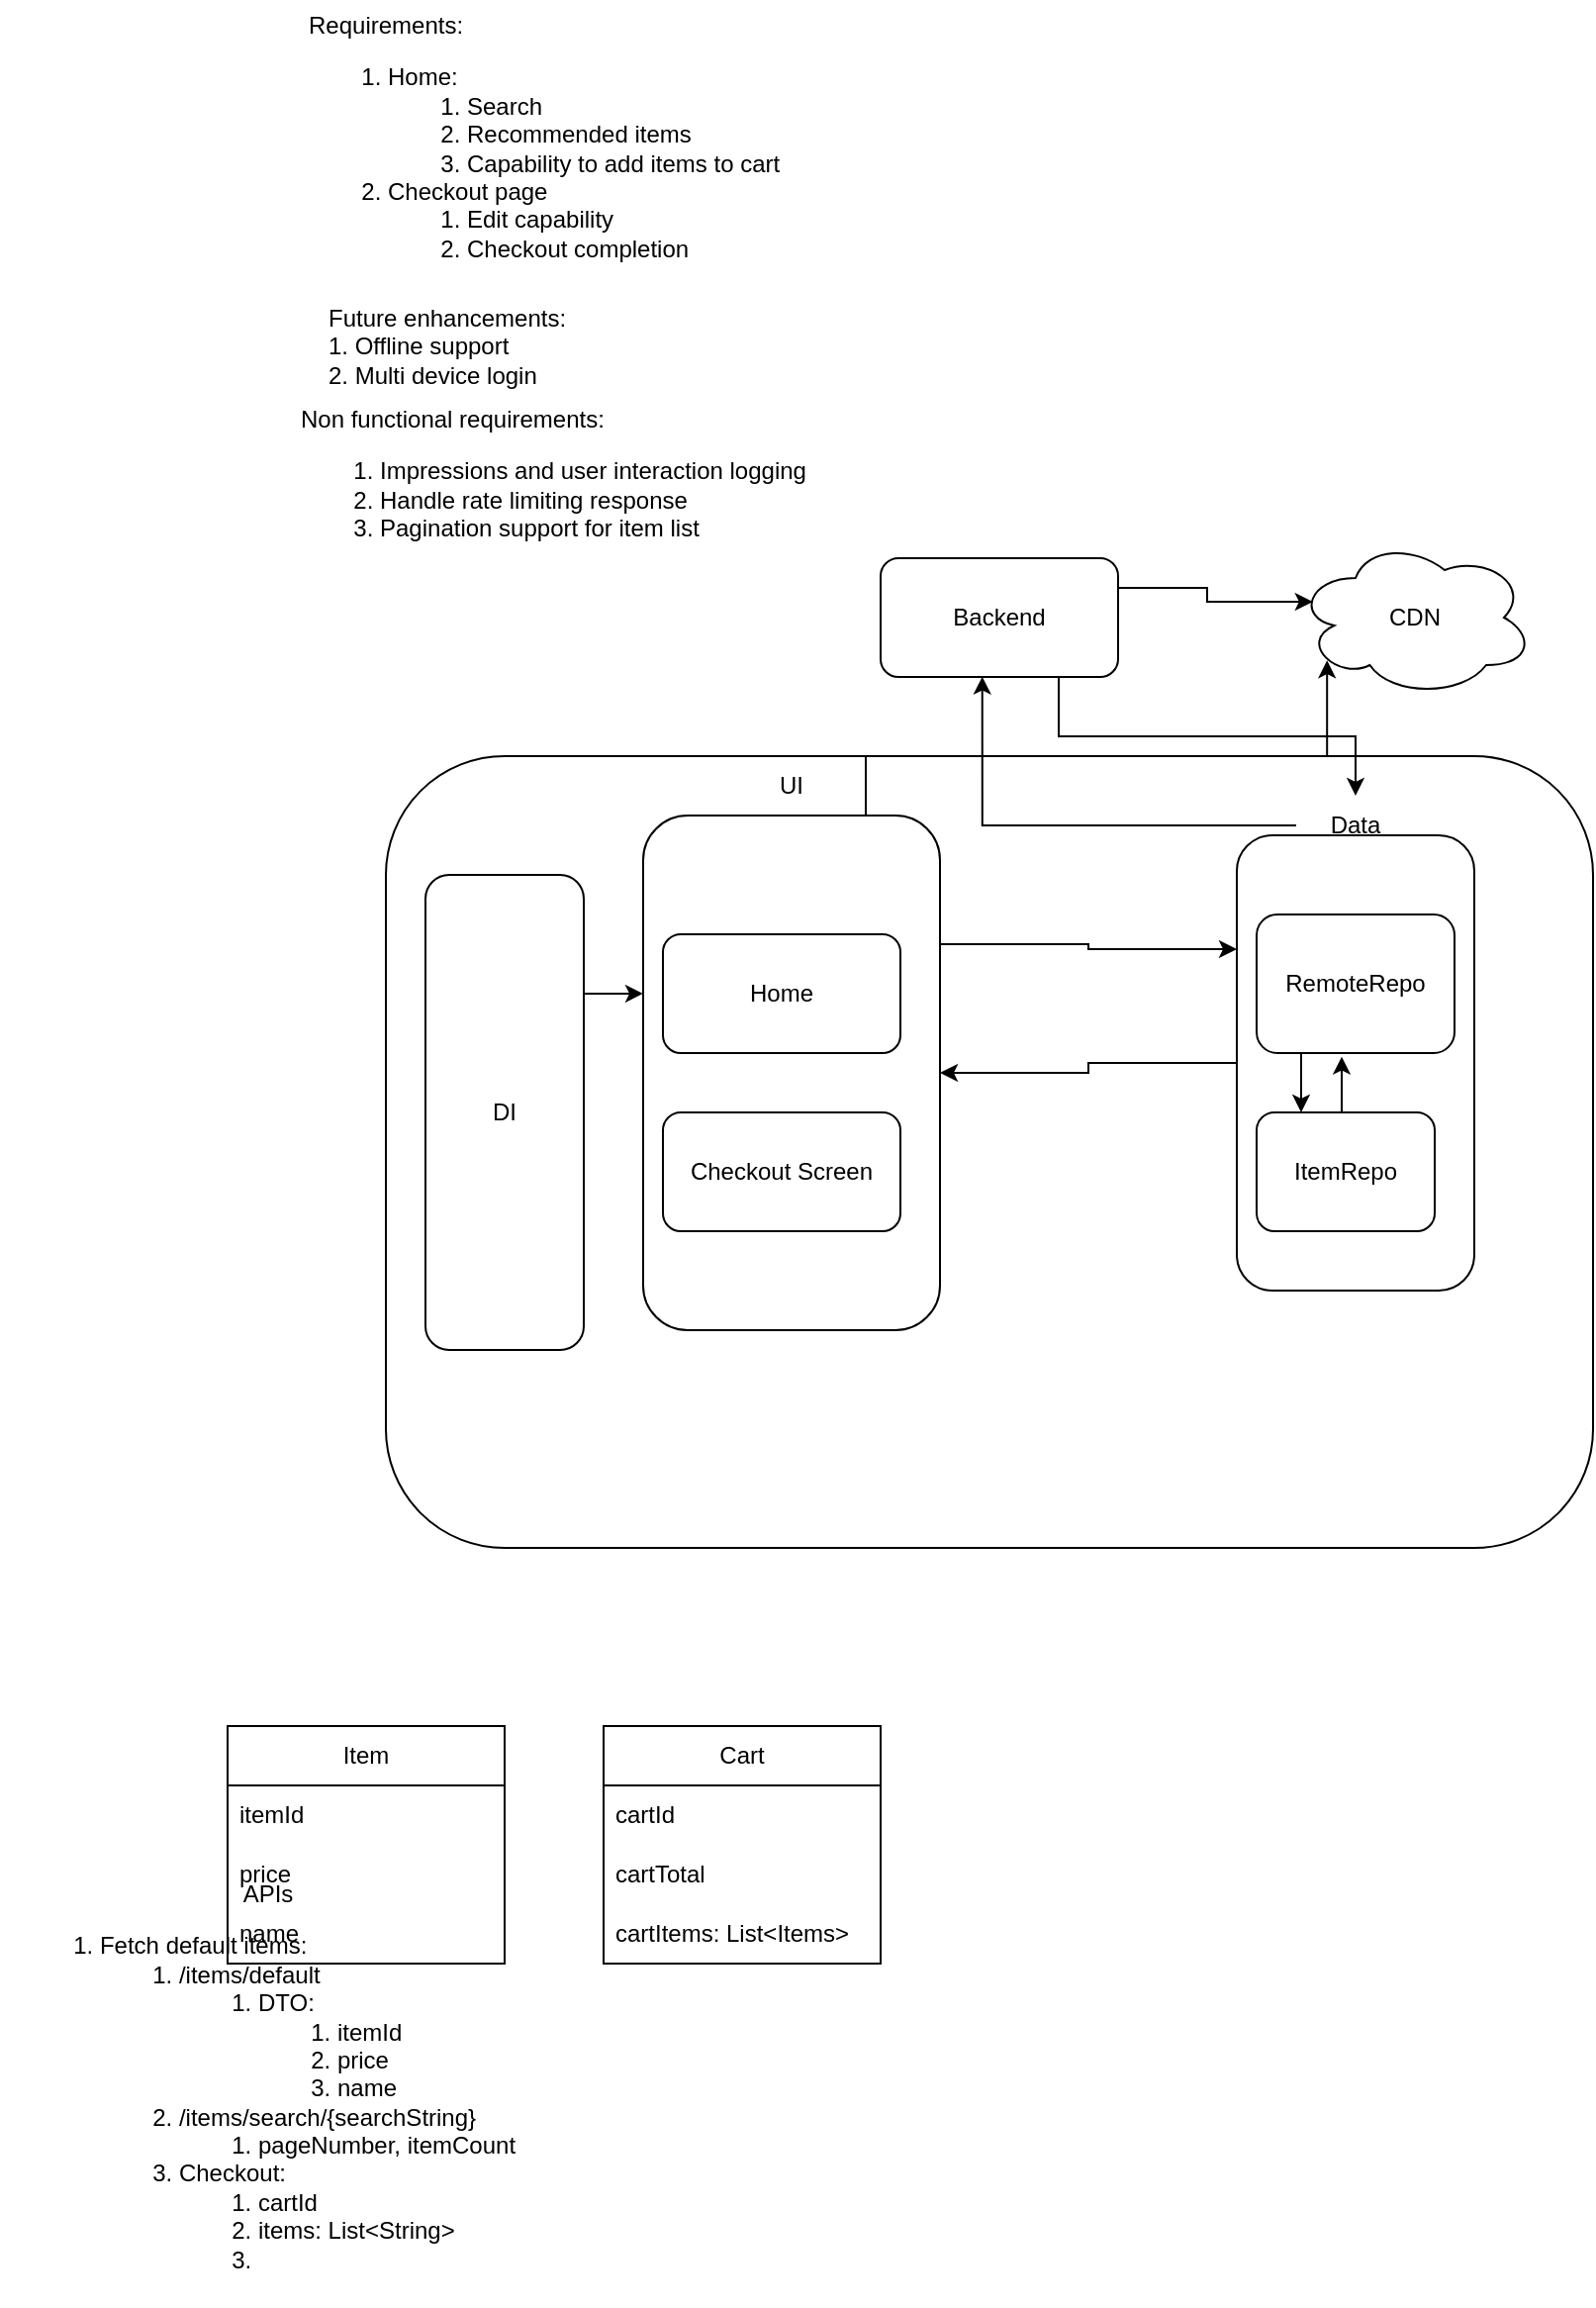 <mxfile version="24.8.4">
  <diagram name="Page-1" id="dQo4iJpqrqh9EPGC-Yrt">
    <mxGraphModel dx="1635" dy="1571" grid="1" gridSize="10" guides="1" tooltips="1" connect="1" arrows="1" fold="1" page="1" pageScale="1" pageWidth="827" pageHeight="1169" math="0" shadow="0">
      <root>
        <mxCell id="0" />
        <mxCell id="1" parent="0" />
        <mxCell id="kLqTMLDqXcwHvFE59BFo-1" value="Requirements:&lt;div&gt;&lt;ol&gt;&lt;li&gt;Home:&lt;/li&gt;&lt;ol&gt;&lt;li style=&quot;&quot;&gt;Search&lt;/li&gt;&lt;li style=&quot;&quot;&gt;Recommended items&lt;/li&gt;&lt;li style=&quot;&quot;&gt;Capability to add items to cart&lt;/li&gt;&lt;/ol&gt;&lt;li&gt;Checkout page&lt;/li&gt;&lt;ol&gt;&lt;li&gt;Edit capability&lt;/li&gt;&lt;li&gt;Checkout completion&lt;/li&gt;&lt;/ol&gt;&lt;/ol&gt;&lt;/div&gt;" style="text;html=1;align=left;verticalAlign=middle;resizable=0;points=[];autosize=1;strokeColor=none;fillColor=none;" vertex="1" parent="1">
          <mxGeometry x="-201" y="-32" width="260" height="150" as="geometry" />
        </mxCell>
        <mxCell id="kLqTMLDqXcwHvFE59BFo-2" value="Future enhancements:&lt;div&gt;1. Offline support&lt;/div&gt;&lt;div&gt;2. Multi device login&lt;/div&gt;" style="text;html=1;align=left;verticalAlign=middle;resizable=0;points=[];autosize=1;strokeColor=none;fillColor=none;" vertex="1" parent="1">
          <mxGeometry x="-191" y="113" width="140" height="60" as="geometry" />
        </mxCell>
        <mxCell id="kLqTMLDqXcwHvFE59BFo-3" value="Non functional requirements:&lt;div&gt;&lt;ol&gt;&lt;li&gt;Impressions and user interaction logging&lt;/li&gt;&lt;li&gt;Handle rate limiting response&lt;/li&gt;&lt;li&gt;Pagination support for item list&lt;/li&gt;&lt;/ol&gt;&lt;/div&gt;" style="text;html=1;align=left;verticalAlign=middle;resizable=0;points=[];autosize=1;strokeColor=none;fillColor=none;" vertex="1" parent="1">
          <mxGeometry x="-205" y="163" width="280" height="100" as="geometry" />
        </mxCell>
        <mxCell id="kLqTMLDqXcwHvFE59BFo-4" value="" style="rounded=1;whiteSpace=wrap;html=1;" vertex="1" parent="1">
          <mxGeometry x="-160" y="350" width="610" height="400" as="geometry" />
        </mxCell>
        <mxCell id="kLqTMLDqXcwHvFE59BFo-5" value="Home" style="rounded=1;whiteSpace=wrap;html=1;" vertex="1" parent="1">
          <mxGeometry x="-20" y="440" width="120" height="60" as="geometry" />
        </mxCell>
        <mxCell id="kLqTMLDqXcwHvFE59BFo-6" value="Checkout Screen" style="rounded=1;whiteSpace=wrap;html=1;" vertex="1" parent="1">
          <mxGeometry x="-20" y="530" width="120" height="60" as="geometry" />
        </mxCell>
        <mxCell id="kLqTMLDqXcwHvFE59BFo-24" style="edgeStyle=orthogonalEdgeStyle;rounded=0;orthogonalLoop=1;jettySize=auto;html=1;exitX=0;exitY=0.5;exitDx=0;exitDy=0;entryX=1;entryY=0.5;entryDx=0;entryDy=0;" edge="1" parent="1" source="kLqTMLDqXcwHvFE59BFo-7" target="kLqTMLDqXcwHvFE59BFo-19">
          <mxGeometry relative="1" as="geometry" />
        </mxCell>
        <mxCell id="kLqTMLDqXcwHvFE59BFo-7" value="" style="rounded=1;whiteSpace=wrap;html=1;" vertex="1" parent="1">
          <mxGeometry x="270" y="390" width="120" height="230" as="geometry" />
        </mxCell>
        <mxCell id="kLqTMLDqXcwHvFE59BFo-8" value="Data" style="text;html=1;align=center;verticalAlign=middle;whiteSpace=wrap;rounded=0;" vertex="1" parent="1">
          <mxGeometry x="300" y="370" width="60" height="30" as="geometry" />
        </mxCell>
        <mxCell id="kLqTMLDqXcwHvFE59BFo-11" style="edgeStyle=orthogonalEdgeStyle;rounded=0;orthogonalLoop=1;jettySize=auto;html=1;exitX=0.25;exitY=1;exitDx=0;exitDy=0;entryX=0.25;entryY=0;entryDx=0;entryDy=0;" edge="1" parent="1" source="kLqTMLDqXcwHvFE59BFo-9" target="kLqTMLDqXcwHvFE59BFo-10">
          <mxGeometry relative="1" as="geometry" />
        </mxCell>
        <mxCell id="kLqTMLDqXcwHvFE59BFo-9" value="RemoteRepo" style="rounded=1;whiteSpace=wrap;html=1;" vertex="1" parent="1">
          <mxGeometry x="280" y="430" width="100" height="70" as="geometry" />
        </mxCell>
        <mxCell id="kLqTMLDqXcwHvFE59BFo-10" value="ItemRepo" style="rounded=1;whiteSpace=wrap;html=1;" vertex="1" parent="1">
          <mxGeometry x="280" y="530" width="90" height="60" as="geometry" />
        </mxCell>
        <mxCell id="kLqTMLDqXcwHvFE59BFo-13" style="edgeStyle=orthogonalEdgeStyle;rounded=0;orthogonalLoop=1;jettySize=auto;html=1;exitX=0.5;exitY=0;exitDx=0;exitDy=0;entryX=0.43;entryY=1.026;entryDx=0;entryDy=0;entryPerimeter=0;" edge="1" parent="1" source="kLqTMLDqXcwHvFE59BFo-10" target="kLqTMLDqXcwHvFE59BFo-9">
          <mxGeometry relative="1" as="geometry" />
        </mxCell>
        <mxCell id="kLqTMLDqXcwHvFE59BFo-18" style="edgeStyle=orthogonalEdgeStyle;rounded=0;orthogonalLoop=1;jettySize=auto;html=1;exitX=0.75;exitY=1;exitDx=0;exitDy=0;" edge="1" parent="1" source="kLqTMLDqXcwHvFE59BFo-14" target="kLqTMLDqXcwHvFE59BFo-8">
          <mxGeometry relative="1" as="geometry" />
        </mxCell>
        <mxCell id="kLqTMLDqXcwHvFE59BFo-14" value="Backend" style="rounded=1;whiteSpace=wrap;html=1;" vertex="1" parent="1">
          <mxGeometry x="90" y="250" width="120" height="60" as="geometry" />
        </mxCell>
        <mxCell id="kLqTMLDqXcwHvFE59BFo-15" value="CDN" style="ellipse;shape=cloud;whiteSpace=wrap;html=1;" vertex="1" parent="1">
          <mxGeometry x="300" y="240" width="120" height="80" as="geometry" />
        </mxCell>
        <mxCell id="kLqTMLDqXcwHvFE59BFo-16" style="edgeStyle=orthogonalEdgeStyle;rounded=0;orthogonalLoop=1;jettySize=auto;html=1;exitX=1;exitY=0.25;exitDx=0;exitDy=0;entryX=0.07;entryY=0.4;entryDx=0;entryDy=0;entryPerimeter=0;" edge="1" parent="1" source="kLqTMLDqXcwHvFE59BFo-14" target="kLqTMLDqXcwHvFE59BFo-15">
          <mxGeometry relative="1" as="geometry" />
        </mxCell>
        <mxCell id="kLqTMLDqXcwHvFE59BFo-23" style="edgeStyle=orthogonalEdgeStyle;rounded=0;orthogonalLoop=1;jettySize=auto;html=1;exitX=1;exitY=0.25;exitDx=0;exitDy=0;entryX=0;entryY=0.25;entryDx=0;entryDy=0;" edge="1" parent="1" source="kLqTMLDqXcwHvFE59BFo-19" target="kLqTMLDqXcwHvFE59BFo-7">
          <mxGeometry relative="1" as="geometry" />
        </mxCell>
        <mxCell id="kLqTMLDqXcwHvFE59BFo-19" value="" style="rounded=1;whiteSpace=wrap;html=1;fillColor=none;" vertex="1" parent="1">
          <mxGeometry x="-30" y="380" width="150" height="260" as="geometry" />
        </mxCell>
        <mxCell id="kLqTMLDqXcwHvFE59BFo-17" style="edgeStyle=orthogonalEdgeStyle;rounded=0;orthogonalLoop=1;jettySize=auto;html=1;exitX=0;exitY=0.5;exitDx=0;exitDy=0;entryX=0.428;entryY=0.997;entryDx=0;entryDy=0;entryPerimeter=0;" edge="1" parent="1" source="kLqTMLDqXcwHvFE59BFo-8" target="kLqTMLDqXcwHvFE59BFo-14">
          <mxGeometry relative="1" as="geometry" />
        </mxCell>
        <mxCell id="kLqTMLDqXcwHvFE59BFo-20" value="UI" style="text;html=1;align=center;verticalAlign=middle;whiteSpace=wrap;rounded=0;" vertex="1" parent="1">
          <mxGeometry x="15" y="350" width="60" height="30" as="geometry" />
        </mxCell>
        <mxCell id="kLqTMLDqXcwHvFE59BFo-21" value="DI" style="rounded=1;whiteSpace=wrap;html=1;" vertex="1" parent="1">
          <mxGeometry x="-140" y="410" width="80" height="240" as="geometry" />
        </mxCell>
        <mxCell id="kLqTMLDqXcwHvFE59BFo-22" style="edgeStyle=orthogonalEdgeStyle;rounded=0;orthogonalLoop=1;jettySize=auto;html=1;exitX=1;exitY=0.25;exitDx=0;exitDy=0;entryX=0;entryY=0.346;entryDx=0;entryDy=0;entryPerimeter=0;" edge="1" parent="1" source="kLqTMLDqXcwHvFE59BFo-21" target="kLqTMLDqXcwHvFE59BFo-19">
          <mxGeometry relative="1" as="geometry" />
        </mxCell>
        <mxCell id="kLqTMLDqXcwHvFE59BFo-25" style="edgeStyle=orthogonalEdgeStyle;rounded=0;orthogonalLoop=1;jettySize=auto;html=1;exitX=0.75;exitY=0;exitDx=0;exitDy=0;entryX=0.13;entryY=0.77;entryDx=0;entryDy=0;entryPerimeter=0;" edge="1" parent="1" source="kLqTMLDqXcwHvFE59BFo-19" target="kLqTMLDqXcwHvFE59BFo-15">
          <mxGeometry relative="1" as="geometry" />
        </mxCell>
        <mxCell id="kLqTMLDqXcwHvFE59BFo-26" value="Item" style="swimlane;fontStyle=0;childLayout=stackLayout;horizontal=1;startSize=30;horizontalStack=0;resizeParent=1;resizeParentMax=0;resizeLast=0;collapsible=1;marginBottom=0;whiteSpace=wrap;html=1;" vertex="1" parent="1">
          <mxGeometry x="-240" y="840" width="140" height="120" as="geometry" />
        </mxCell>
        <mxCell id="kLqTMLDqXcwHvFE59BFo-27" value="itemId" style="text;strokeColor=none;fillColor=none;align=left;verticalAlign=middle;spacingLeft=4;spacingRight=4;overflow=hidden;points=[[0,0.5],[1,0.5]];portConstraint=eastwest;rotatable=0;whiteSpace=wrap;html=1;" vertex="1" parent="kLqTMLDqXcwHvFE59BFo-26">
          <mxGeometry y="30" width="140" height="30" as="geometry" />
        </mxCell>
        <mxCell id="kLqTMLDqXcwHvFE59BFo-28" value="price" style="text;strokeColor=none;fillColor=none;align=left;verticalAlign=middle;spacingLeft=4;spacingRight=4;overflow=hidden;points=[[0,0.5],[1,0.5]];portConstraint=eastwest;rotatable=0;whiteSpace=wrap;html=1;" vertex="1" parent="kLqTMLDqXcwHvFE59BFo-26">
          <mxGeometry y="60" width="140" height="30" as="geometry" />
        </mxCell>
        <mxCell id="kLqTMLDqXcwHvFE59BFo-29" value="name" style="text;strokeColor=none;fillColor=none;align=left;verticalAlign=middle;spacingLeft=4;spacingRight=4;overflow=hidden;points=[[0,0.5],[1,0.5]];portConstraint=eastwest;rotatable=0;whiteSpace=wrap;html=1;" vertex="1" parent="kLqTMLDqXcwHvFE59BFo-26">
          <mxGeometry y="90" width="140" height="30" as="geometry" />
        </mxCell>
        <mxCell id="kLqTMLDqXcwHvFE59BFo-30" value="Cart" style="swimlane;fontStyle=0;childLayout=stackLayout;horizontal=1;startSize=30;horizontalStack=0;resizeParent=1;resizeParentMax=0;resizeLast=0;collapsible=1;marginBottom=0;whiteSpace=wrap;html=1;" vertex="1" parent="1">
          <mxGeometry x="-50" y="840" width="140" height="120" as="geometry" />
        </mxCell>
        <mxCell id="kLqTMLDqXcwHvFE59BFo-31" value="cartId" style="text;strokeColor=none;fillColor=none;align=left;verticalAlign=middle;spacingLeft=4;spacingRight=4;overflow=hidden;points=[[0,0.5],[1,0.5]];portConstraint=eastwest;rotatable=0;whiteSpace=wrap;html=1;" vertex="1" parent="kLqTMLDqXcwHvFE59BFo-30">
          <mxGeometry y="30" width="140" height="30" as="geometry" />
        </mxCell>
        <mxCell id="kLqTMLDqXcwHvFE59BFo-32" value="cartTotal" style="text;strokeColor=none;fillColor=none;align=left;verticalAlign=middle;spacingLeft=4;spacingRight=4;overflow=hidden;points=[[0,0.5],[1,0.5]];portConstraint=eastwest;rotatable=0;whiteSpace=wrap;html=1;" vertex="1" parent="kLqTMLDqXcwHvFE59BFo-30">
          <mxGeometry y="60" width="140" height="30" as="geometry" />
        </mxCell>
        <mxCell id="kLqTMLDqXcwHvFE59BFo-33" value="cartItems: List&amp;lt;Items&amp;gt;" style="text;strokeColor=none;fillColor=none;align=left;verticalAlign=middle;spacingLeft=4;spacingRight=4;overflow=hidden;points=[[0,0.5],[1,0.5]];portConstraint=eastwest;rotatable=0;whiteSpace=wrap;html=1;" vertex="1" parent="kLqTMLDqXcwHvFE59BFo-30">
          <mxGeometry y="90" width="140" height="30" as="geometry" />
        </mxCell>
        <mxCell id="kLqTMLDqXcwHvFE59BFo-39" value="APIs&lt;br&gt;&lt;div style=&quot;text-align: left;&quot;&gt;&lt;ol&gt;&lt;li&gt;Fetch default items:&lt;/li&gt;&lt;ol&gt;&lt;li&gt;/items/default&lt;/li&gt;&lt;ol&gt;&lt;li&gt;DTO:&lt;/li&gt;&lt;ol&gt;&lt;li&gt;itemId&lt;/li&gt;&lt;li&gt;price&lt;/li&gt;&lt;li&gt;name&lt;/li&gt;&lt;/ol&gt;&lt;/ol&gt;&lt;li&gt;/items/search/{searchString}&lt;/li&gt;&lt;ol&gt;&lt;li&gt;pageNumber, itemCount&lt;/li&gt;&lt;/ol&gt;&lt;li&gt;Checkout:&lt;/li&gt;&lt;ol&gt;&lt;li&gt;cartId&lt;/li&gt;&lt;li&gt;items: List&amp;lt;String&amp;gt;&lt;/li&gt;&lt;li&gt;&lt;br&gt;&lt;/li&gt;&lt;/ol&gt;&lt;/ol&gt;&lt;/ol&gt;&lt;/div&gt;" style="text;html=1;align=center;verticalAlign=middle;resizable=0;points=[];autosize=1;strokeColor=none;fillColor=none;" vertex="1" parent="1">
          <mxGeometry x="-355" y="913" width="270" height="220" as="geometry" />
        </mxCell>
      </root>
    </mxGraphModel>
  </diagram>
</mxfile>
